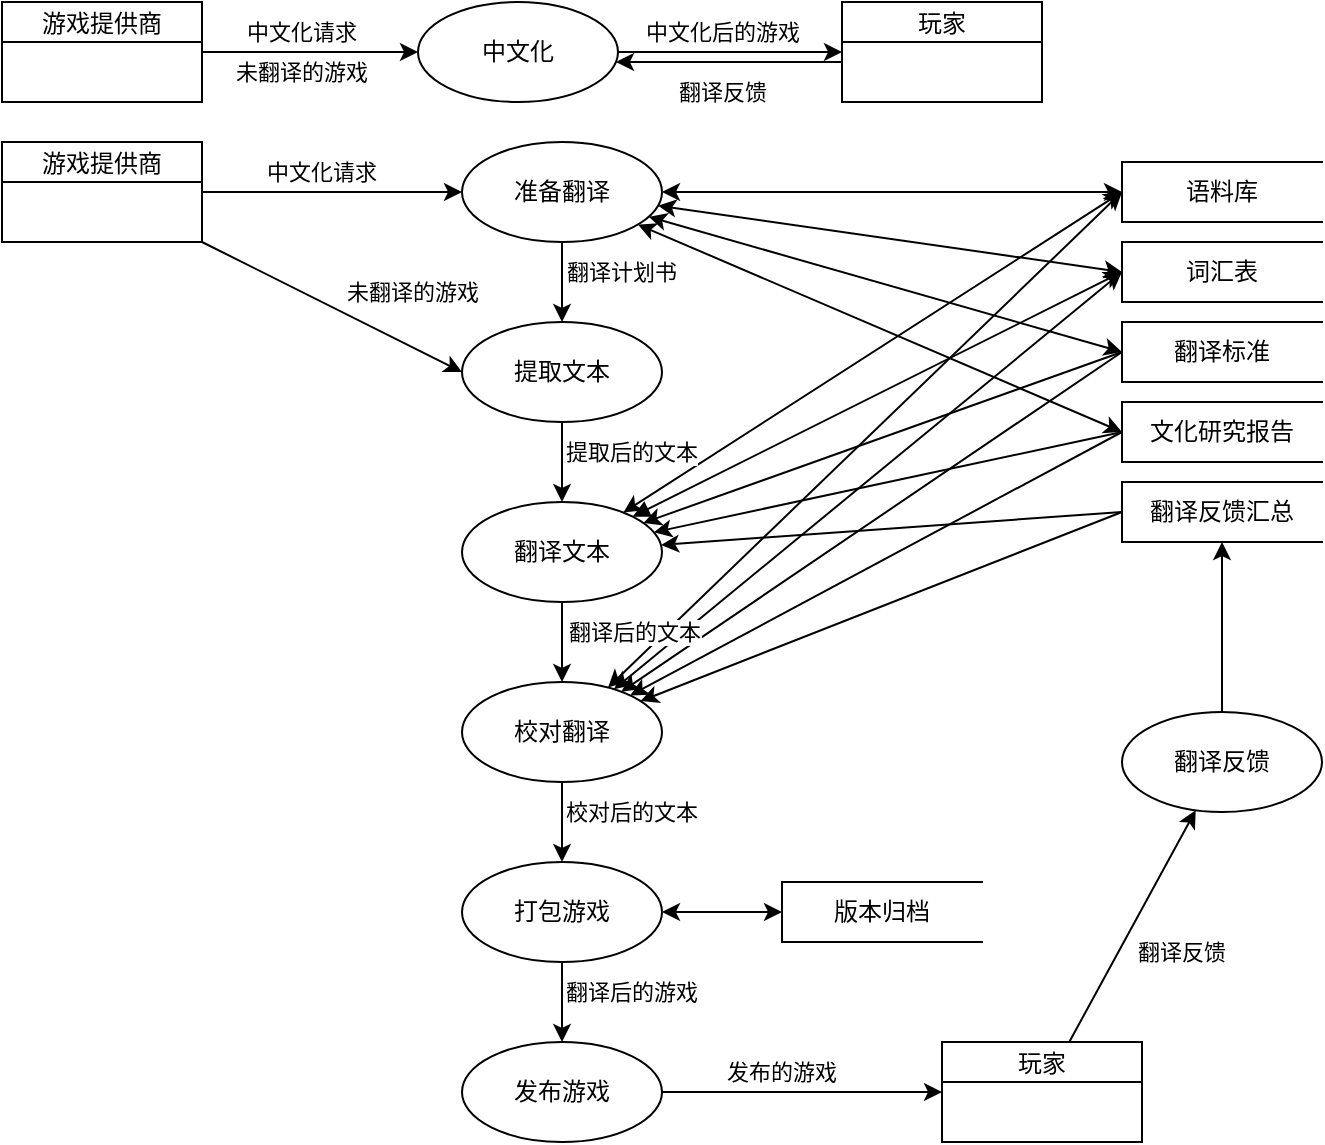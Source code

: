 <mxfile version="24.1.0" type="github">
  <diagram name="第 1 页" id="jV1YTC150RhrFMLJDcWB">
    <mxGraphModel dx="1302" dy="736" grid="1" gridSize="10" guides="1" tooltips="1" connect="1" arrows="1" fold="1" page="1" pageScale="1" pageWidth="827" pageHeight="1169" math="0" shadow="0">
      <root>
        <mxCell id="0" />
        <mxCell id="1" parent="0" />
        <mxCell id="mOX0DmgIX76nbk4pJakD-7" style="edgeStyle=orthogonalEdgeStyle;rounded=0;orthogonalLoop=1;jettySize=auto;html=1;entryX=0;entryY=0.5;entryDx=0;entryDy=0;" edge="1" parent="1" source="mOX0DmgIX76nbk4pJakD-2" target="mOX0DmgIX76nbk4pJakD-3">
          <mxGeometry relative="1" as="geometry" />
        </mxCell>
        <mxCell id="mOX0DmgIX76nbk4pJakD-2" value="游戏提供商" style="swimlane;fontStyle=0;childLayout=stackLayout;horizontal=1;startSize=20;fillColor=#ffffff;horizontalStack=0;resizeParent=1;resizeParentMax=0;resizeLast=0;collapsible=0;marginBottom=0;swimlaneFillColor=#ffffff;" vertex="1" parent="1">
          <mxGeometry x="20" y="20" width="100" height="50" as="geometry" />
        </mxCell>
        <mxCell id="mOX0DmgIX76nbk4pJakD-8" style="edgeStyle=orthogonalEdgeStyle;rounded=0;orthogonalLoop=1;jettySize=auto;html=1;entryX=0;entryY=0.5;entryDx=0;entryDy=0;" edge="1" parent="1" source="mOX0DmgIX76nbk4pJakD-3" target="mOX0DmgIX76nbk4pJakD-6">
          <mxGeometry relative="1" as="geometry" />
        </mxCell>
        <mxCell id="mOX0DmgIX76nbk4pJakD-3" value="中文化" style="shape=ellipse;html=1;dashed=0;whiteSpace=wrap;perimeter=ellipsePerimeter;" vertex="1" parent="1">
          <mxGeometry x="228" y="20" width="100" height="50" as="geometry" />
        </mxCell>
        <mxCell id="mOX0DmgIX76nbk4pJakD-20" style="edgeStyle=orthogonalEdgeStyle;rounded=0;orthogonalLoop=1;jettySize=auto;html=1;exitX=0;exitY=0.5;exitDx=0;exitDy=0;" edge="1" parent="1" source="mOX0DmgIX76nbk4pJakD-6" target="mOX0DmgIX76nbk4pJakD-3">
          <mxGeometry relative="1" as="geometry">
            <Array as="points">
              <mxPoint x="440" y="50" />
            </Array>
          </mxGeometry>
        </mxCell>
        <mxCell id="mOX0DmgIX76nbk4pJakD-6" value="玩家" style="swimlane;fontStyle=0;childLayout=stackLayout;horizontal=1;startSize=20;fillColor=#ffffff;horizontalStack=0;resizeParent=1;resizeParentMax=0;resizeLast=0;collapsible=0;marginBottom=0;swimlaneFillColor=#ffffff;" vertex="1" parent="1">
          <mxGeometry x="440" y="20" width="100" height="50" as="geometry" />
        </mxCell>
        <mxCell id="mOX0DmgIX76nbk4pJakD-9" value="中文化请求" style="text;html=1;align=center;verticalAlign=middle;whiteSpace=wrap;rounded=0;fontFamily=Helvetica;fontSize=11;fontColor=default;labelBackgroundColor=default;" vertex="1" parent="1">
          <mxGeometry x="140.0" y="20" width="60" height="30" as="geometry" />
        </mxCell>
        <mxCell id="mOX0DmgIX76nbk4pJakD-10" value="未翻译的游戏" style="text;html=1;align=center;verticalAlign=middle;whiteSpace=wrap;rounded=0;fontFamily=Helvetica;fontSize=11;fontColor=default;labelBackgroundColor=default;" vertex="1" parent="1">
          <mxGeometry x="135" y="40" width="70" height="30" as="geometry" />
        </mxCell>
        <mxCell id="mOX0DmgIX76nbk4pJakD-11" value="中文化后的游戏" style="text;html=1;align=center;verticalAlign=middle;resizable=0;points=[];autosize=1;strokeColor=none;fillColor=none;fontFamily=Helvetica;fontSize=11;fontColor=default;labelBackgroundColor=default;" vertex="1" parent="1">
          <mxGeometry x="330" y="20" width="100" height="30" as="geometry" />
        </mxCell>
        <mxCell id="mOX0DmgIX76nbk4pJakD-21" value="翻译反馈" style="text;html=1;align=center;verticalAlign=middle;resizable=0;points=[];autosize=1;strokeColor=none;fillColor=none;fontFamily=Helvetica;fontSize=11;fontColor=default;labelBackgroundColor=default;" vertex="1" parent="1">
          <mxGeometry x="345" y="50" width="70" height="30" as="geometry" />
        </mxCell>
        <mxCell id="mOX0DmgIX76nbk4pJakD-40" style="edgeStyle=orthogonalEdgeStyle;rounded=0;orthogonalLoop=1;jettySize=auto;html=1;" edge="1" parent="1" source="mOX0DmgIX76nbk4pJakD-32" target="mOX0DmgIX76nbk4pJakD-33">
          <mxGeometry relative="1" as="geometry" />
        </mxCell>
        <mxCell id="mOX0DmgIX76nbk4pJakD-32" value="提取文本" style="shape=ellipse;html=1;dashed=0;whiteSpace=wrap;perimeter=ellipsePerimeter;" vertex="1" parent="1">
          <mxGeometry x="250" y="180" width="100" height="50" as="geometry" />
        </mxCell>
        <mxCell id="mOX0DmgIX76nbk4pJakD-44" style="edgeStyle=orthogonalEdgeStyle;rounded=0;orthogonalLoop=1;jettySize=auto;html=1;" edge="1" parent="1" source="mOX0DmgIX76nbk4pJakD-33" target="mOX0DmgIX76nbk4pJakD-34">
          <mxGeometry relative="1" as="geometry" />
        </mxCell>
        <mxCell id="mOX0DmgIX76nbk4pJakD-71" style="rounded=0;orthogonalLoop=1;jettySize=auto;html=1;entryX=0;entryY=0.5;entryDx=0;entryDy=0;startArrow=classic;startFill=1;" edge="1" parent="1" source="mOX0DmgIX76nbk4pJakD-33" target="mOX0DmgIX76nbk4pJakD-69">
          <mxGeometry relative="1" as="geometry" />
        </mxCell>
        <mxCell id="mOX0DmgIX76nbk4pJakD-72" style="rounded=0;orthogonalLoop=1;jettySize=auto;html=1;entryX=0;entryY=0.5;entryDx=0;entryDy=0;startArrow=block;startFill=1;" edge="1" parent="1" source="mOX0DmgIX76nbk4pJakD-33" target="mOX0DmgIX76nbk4pJakD-47">
          <mxGeometry relative="1" as="geometry" />
        </mxCell>
        <mxCell id="mOX0DmgIX76nbk4pJakD-73" style="rounded=0;orthogonalLoop=1;jettySize=auto;html=1;entryX=0;entryY=0.5;entryDx=0;entryDy=0;endArrow=none;endFill=0;startArrow=classic;startFill=1;" edge="1" parent="1" source="mOX0DmgIX76nbk4pJakD-33" target="mOX0DmgIX76nbk4pJakD-61">
          <mxGeometry relative="1" as="geometry" />
        </mxCell>
        <mxCell id="mOX0DmgIX76nbk4pJakD-74" style="rounded=0;orthogonalLoop=1;jettySize=auto;html=1;entryX=0;entryY=0.5;entryDx=0;entryDy=0;endArrow=none;endFill=0;startArrow=classic;startFill=1;" edge="1" parent="1" source="mOX0DmgIX76nbk4pJakD-33" target="mOX0DmgIX76nbk4pJakD-62">
          <mxGeometry relative="1" as="geometry" />
        </mxCell>
        <mxCell id="mOX0DmgIX76nbk4pJakD-75" style="rounded=0;orthogonalLoop=1;jettySize=auto;html=1;entryX=0;entryY=0.5;entryDx=0;entryDy=0;startArrow=classic;startFill=1;endArrow=none;endFill=0;" edge="1" parent="1" source="mOX0DmgIX76nbk4pJakD-33" target="mOX0DmgIX76nbk4pJakD-66">
          <mxGeometry relative="1" as="geometry" />
        </mxCell>
        <mxCell id="mOX0DmgIX76nbk4pJakD-33" value="翻译文本" style="shape=ellipse;html=1;dashed=0;whiteSpace=wrap;perimeter=ellipsePerimeter;" vertex="1" parent="1">
          <mxGeometry x="250" y="270" width="100" height="50" as="geometry" />
        </mxCell>
        <mxCell id="mOX0DmgIX76nbk4pJakD-42" style="edgeStyle=orthogonalEdgeStyle;rounded=0;orthogonalLoop=1;jettySize=auto;html=1;exitX=0.5;exitY=1;exitDx=0;exitDy=0;" edge="1" parent="1" source="mOX0DmgIX76nbk4pJakD-34" target="mOX0DmgIX76nbk4pJakD-35">
          <mxGeometry relative="1" as="geometry" />
        </mxCell>
        <mxCell id="mOX0DmgIX76nbk4pJakD-79" style="rounded=0;orthogonalLoop=1;jettySize=auto;html=1;entryX=0;entryY=0.5;entryDx=0;entryDy=0;startArrow=classic;startFill=1;" edge="1" parent="1" source="mOX0DmgIX76nbk4pJakD-34" target="mOX0DmgIX76nbk4pJakD-69">
          <mxGeometry relative="1" as="geometry" />
        </mxCell>
        <mxCell id="mOX0DmgIX76nbk4pJakD-80" style="rounded=0;orthogonalLoop=1;jettySize=auto;html=1;entryX=0;entryY=0.5;entryDx=0;entryDy=0;startArrow=classic;startFill=1;" edge="1" parent="1" source="mOX0DmgIX76nbk4pJakD-34" target="mOX0DmgIX76nbk4pJakD-47">
          <mxGeometry relative="1" as="geometry" />
        </mxCell>
        <mxCell id="mOX0DmgIX76nbk4pJakD-81" style="rounded=0;orthogonalLoop=1;jettySize=auto;html=1;entryX=0;entryY=0.5;entryDx=0;entryDy=0;endArrow=none;endFill=0;startArrow=classic;startFill=1;" edge="1" parent="1" source="mOX0DmgIX76nbk4pJakD-34" target="mOX0DmgIX76nbk4pJakD-61">
          <mxGeometry relative="1" as="geometry" />
        </mxCell>
        <mxCell id="mOX0DmgIX76nbk4pJakD-82" style="rounded=0;orthogonalLoop=1;jettySize=auto;html=1;entryX=0;entryY=0.5;entryDx=0;entryDy=0;endArrow=none;endFill=0;startArrow=classic;startFill=1;" edge="1" parent="1" source="mOX0DmgIX76nbk4pJakD-34" target="mOX0DmgIX76nbk4pJakD-62">
          <mxGeometry relative="1" as="geometry" />
        </mxCell>
        <mxCell id="mOX0DmgIX76nbk4pJakD-83" style="rounded=0;orthogonalLoop=1;jettySize=auto;html=1;entryX=0;entryY=0.5;entryDx=0;entryDy=0;endArrow=none;endFill=0;startArrow=classic;startFill=1;" edge="1" parent="1" source="mOX0DmgIX76nbk4pJakD-34" target="mOX0DmgIX76nbk4pJakD-66">
          <mxGeometry relative="1" as="geometry" />
        </mxCell>
        <mxCell id="mOX0DmgIX76nbk4pJakD-34" value="校对翻译" style="shape=ellipse;html=1;dashed=0;whiteSpace=wrap;perimeter=ellipsePerimeter;" vertex="1" parent="1">
          <mxGeometry x="250" y="360" width="100" height="50" as="geometry" />
        </mxCell>
        <mxCell id="mOX0DmgIX76nbk4pJakD-45" style="edgeStyle=orthogonalEdgeStyle;rounded=0;orthogonalLoop=1;jettySize=auto;html=1;entryX=0.5;entryY=0;entryDx=0;entryDy=0;" edge="1" parent="1" source="mOX0DmgIX76nbk4pJakD-35" target="mOX0DmgIX76nbk4pJakD-36">
          <mxGeometry relative="1" as="geometry" />
        </mxCell>
        <mxCell id="mOX0DmgIX76nbk4pJakD-85" style="edgeStyle=orthogonalEdgeStyle;rounded=0;orthogonalLoop=1;jettySize=auto;html=1;entryX=0;entryY=0.5;entryDx=0;entryDy=0;startArrow=classic;startFill=1;" edge="1" parent="1" source="mOX0DmgIX76nbk4pJakD-35" target="mOX0DmgIX76nbk4pJakD-84">
          <mxGeometry relative="1" as="geometry" />
        </mxCell>
        <mxCell id="mOX0DmgIX76nbk4pJakD-35" value="打包游戏" style="shape=ellipse;html=1;dashed=0;whiteSpace=wrap;perimeter=ellipsePerimeter;" vertex="1" parent="1">
          <mxGeometry x="250" y="450" width="100" height="50" as="geometry" />
        </mxCell>
        <mxCell id="mOX0DmgIX76nbk4pJakD-56" style="edgeStyle=orthogonalEdgeStyle;rounded=0;orthogonalLoop=1;jettySize=auto;html=1;entryX=0;entryY=0.5;entryDx=0;entryDy=0;" edge="1" parent="1" source="mOX0DmgIX76nbk4pJakD-36" target="mOX0DmgIX76nbk4pJakD-38">
          <mxGeometry relative="1" as="geometry" />
        </mxCell>
        <mxCell id="mOX0DmgIX76nbk4pJakD-36" value="发布游戏" style="shape=ellipse;html=1;dashed=0;whiteSpace=wrap;perimeter=ellipsePerimeter;" vertex="1" parent="1">
          <mxGeometry x="250" y="540" width="100" height="50" as="geometry" />
        </mxCell>
        <mxCell id="mOX0DmgIX76nbk4pJakD-39" style="rounded=0;orthogonalLoop=1;jettySize=auto;html=1;entryX=0;entryY=0.5;entryDx=0;entryDy=0;" edge="1" parent="1" source="mOX0DmgIX76nbk4pJakD-37" target="mOX0DmgIX76nbk4pJakD-48">
          <mxGeometry relative="1" as="geometry" />
        </mxCell>
        <mxCell id="mOX0DmgIX76nbk4pJakD-51" style="rounded=0;orthogonalLoop=1;jettySize=auto;html=1;entryX=0;entryY=0.5;entryDx=0;entryDy=0;" edge="1" parent="1" source="mOX0DmgIX76nbk4pJakD-37" target="mOX0DmgIX76nbk4pJakD-32">
          <mxGeometry relative="1" as="geometry" />
        </mxCell>
        <mxCell id="mOX0DmgIX76nbk4pJakD-37" value="游戏提供商" style="swimlane;fontStyle=0;childLayout=stackLayout;horizontal=1;startSize=20;fillColor=#ffffff;horizontalStack=0;resizeParent=1;resizeParentMax=0;resizeLast=0;collapsible=0;marginBottom=0;swimlaneFillColor=#ffffff;" vertex="1" parent="1">
          <mxGeometry x="20" y="90" width="100" height="50" as="geometry" />
        </mxCell>
        <mxCell id="mOX0DmgIX76nbk4pJakD-76" style="rounded=0;orthogonalLoop=1;jettySize=auto;html=1;" edge="1" parent="1" source="mOX0DmgIX76nbk4pJakD-38" target="mOX0DmgIX76nbk4pJakD-60">
          <mxGeometry relative="1" as="geometry" />
        </mxCell>
        <mxCell id="mOX0DmgIX76nbk4pJakD-38" value="玩家" style="swimlane;fontStyle=0;childLayout=stackLayout;horizontal=1;startSize=20;fillColor=#ffffff;horizontalStack=0;resizeParent=1;resizeParentMax=0;resizeLast=0;collapsible=0;marginBottom=0;swimlaneFillColor=#ffffff;" vertex="1" parent="1">
          <mxGeometry x="490" y="540" width="100" height="50" as="geometry" />
        </mxCell>
        <mxCell id="mOX0DmgIX76nbk4pJakD-47" value="词汇表" style="html=1;dashed=0;whiteSpace=wrap;shape=partialRectangle;right=0;" vertex="1" parent="1">
          <mxGeometry x="580" y="140" width="100" height="30" as="geometry" />
        </mxCell>
        <mxCell id="mOX0DmgIX76nbk4pJakD-49" style="edgeStyle=orthogonalEdgeStyle;rounded=0;orthogonalLoop=1;jettySize=auto;html=1;exitX=0.5;exitY=1;exitDx=0;exitDy=0;" edge="1" parent="1" source="mOX0DmgIX76nbk4pJakD-48" target="mOX0DmgIX76nbk4pJakD-32">
          <mxGeometry relative="1" as="geometry" />
        </mxCell>
        <mxCell id="mOX0DmgIX76nbk4pJakD-57" style="rounded=0;orthogonalLoop=1;jettySize=auto;html=1;entryX=0;entryY=0.5;entryDx=0;entryDy=0;startArrow=classic;startFill=1;" edge="1" parent="1" source="mOX0DmgIX76nbk4pJakD-48" target="mOX0DmgIX76nbk4pJakD-47">
          <mxGeometry relative="1" as="geometry" />
        </mxCell>
        <mxCell id="mOX0DmgIX76nbk4pJakD-64" style="rounded=0;orthogonalLoop=1;jettySize=auto;html=1;entryX=0;entryY=0.5;entryDx=0;entryDy=0;startArrow=classic;startFill=1;" edge="1" parent="1" source="mOX0DmgIX76nbk4pJakD-48" target="mOX0DmgIX76nbk4pJakD-61">
          <mxGeometry relative="1" as="geometry" />
        </mxCell>
        <mxCell id="mOX0DmgIX76nbk4pJakD-65" style="rounded=0;orthogonalLoop=1;jettySize=auto;html=1;entryX=0;entryY=0.5;entryDx=0;entryDy=0;startArrow=classic;startFill=1;" edge="1" parent="1" source="mOX0DmgIX76nbk4pJakD-48" target="mOX0DmgIX76nbk4pJakD-62">
          <mxGeometry relative="1" as="geometry" />
        </mxCell>
        <mxCell id="mOX0DmgIX76nbk4pJakD-48" value="准备翻译" style="shape=ellipse;html=1;dashed=0;whiteSpace=wrap;perimeter=ellipsePerimeter;" vertex="1" parent="1">
          <mxGeometry x="250" y="90" width="100" height="50" as="geometry" />
        </mxCell>
        <mxCell id="mOX0DmgIX76nbk4pJakD-50" value="翻译计划书" style="text;html=1;align=center;verticalAlign=middle;whiteSpace=wrap;rounded=0;fontFamily=Helvetica;fontSize=11;fontColor=default;labelBackgroundColor=default;" vertex="1" parent="1">
          <mxGeometry x="300.0" y="140" width="60" height="30" as="geometry" />
        </mxCell>
        <mxCell id="mOX0DmgIX76nbk4pJakD-52" value="提取后的文本" style="text;html=1;align=center;verticalAlign=middle;whiteSpace=wrap;rounded=0;fontFamily=Helvetica;fontSize=11;fontColor=default;labelBackgroundColor=default;" vertex="1" parent="1">
          <mxGeometry x="300" y="230" width="70" height="30" as="geometry" />
        </mxCell>
        <mxCell id="mOX0DmgIX76nbk4pJakD-53" value="翻译后的文本" style="text;html=1;align=center;verticalAlign=middle;whiteSpace=wrap;rounded=0;fontFamily=Helvetica;fontSize=11;fontColor=default;labelBackgroundColor=default;" vertex="1" parent="1">
          <mxGeometry x="299" y="320" width="75" height="30" as="geometry" />
        </mxCell>
        <mxCell id="mOX0DmgIX76nbk4pJakD-54" value="校对后的文本" style="text;html=1;align=center;verticalAlign=middle;whiteSpace=wrap;rounded=0;fontFamily=Helvetica;fontSize=11;fontColor=default;labelBackgroundColor=default;" vertex="1" parent="1">
          <mxGeometry x="300" y="410" width="70" height="30" as="geometry" />
        </mxCell>
        <mxCell id="mOX0DmgIX76nbk4pJakD-55" value="翻译后的游戏" style="text;html=1;align=center;verticalAlign=middle;whiteSpace=wrap;rounded=0;fontFamily=Helvetica;fontSize=11;fontColor=default;labelBackgroundColor=default;" vertex="1" parent="1">
          <mxGeometry x="300" y="500" width="70" height="30" as="geometry" />
        </mxCell>
        <mxCell id="mOX0DmgIX76nbk4pJakD-77" style="rounded=0;orthogonalLoop=1;jettySize=auto;html=1;entryX=0.5;entryY=1;entryDx=0;entryDy=0;" edge="1" parent="1" source="mOX0DmgIX76nbk4pJakD-60" target="mOX0DmgIX76nbk4pJakD-66">
          <mxGeometry relative="1" as="geometry" />
        </mxCell>
        <mxCell id="mOX0DmgIX76nbk4pJakD-60" value="翻译反馈" style="shape=ellipse;html=1;dashed=0;whiteSpace=wrap;perimeter=ellipsePerimeter;" vertex="1" parent="1">
          <mxGeometry x="580" y="375" width="100" height="50" as="geometry" />
        </mxCell>
        <mxCell id="mOX0DmgIX76nbk4pJakD-61" value="翻译标准" style="html=1;dashed=0;whiteSpace=wrap;shape=partialRectangle;right=0;" vertex="1" parent="1">
          <mxGeometry x="580" y="180" width="100" height="30" as="geometry" />
        </mxCell>
        <mxCell id="mOX0DmgIX76nbk4pJakD-62" value="文化研究报告" style="html=1;dashed=0;whiteSpace=wrap;shape=partialRectangle;right=0;" vertex="1" parent="1">
          <mxGeometry x="580" y="220" width="100" height="30" as="geometry" />
        </mxCell>
        <mxCell id="mOX0DmgIX76nbk4pJakD-63" value="发布的游戏" style="text;html=1;align=center;verticalAlign=middle;whiteSpace=wrap;rounded=0;fontFamily=Helvetica;fontSize=11;fontColor=default;labelBackgroundColor=default;" vertex="1" parent="1">
          <mxGeometry x="380.0" y="540" width="60" height="30" as="geometry" />
        </mxCell>
        <mxCell id="mOX0DmgIX76nbk4pJakD-66" value="翻译反馈汇总" style="html=1;dashed=0;whiteSpace=wrap;shape=partialRectangle;right=0;" vertex="1" parent="1">
          <mxGeometry x="580" y="260" width="100" height="30" as="geometry" />
        </mxCell>
        <mxCell id="mOX0DmgIX76nbk4pJakD-70" style="edgeStyle=orthogonalEdgeStyle;rounded=0;orthogonalLoop=1;jettySize=auto;html=1;entryX=1;entryY=0.5;entryDx=0;entryDy=0;startArrow=classic;startFill=1;" edge="1" parent="1" source="mOX0DmgIX76nbk4pJakD-69" target="mOX0DmgIX76nbk4pJakD-48">
          <mxGeometry relative="1" as="geometry" />
        </mxCell>
        <mxCell id="mOX0DmgIX76nbk4pJakD-69" value="语料库" style="html=1;dashed=0;whiteSpace=wrap;shape=partialRectangle;right=0;" vertex="1" parent="1">
          <mxGeometry x="580" y="100" width="100" height="30" as="geometry" />
        </mxCell>
        <mxCell id="mOX0DmgIX76nbk4pJakD-84" value="版本归档" style="html=1;dashed=0;whiteSpace=wrap;shape=partialRectangle;right=0;" vertex="1" parent="1">
          <mxGeometry x="410" y="460" width="100" height="30" as="geometry" />
        </mxCell>
        <mxCell id="mOX0DmgIX76nbk4pJakD-87" value="中文化请求" style="text;html=1;align=center;verticalAlign=middle;whiteSpace=wrap;rounded=0;fontFamily=Helvetica;fontSize=11;fontColor=default;labelBackgroundColor=default;" vertex="1" parent="1">
          <mxGeometry x="150.0" y="90" width="60" height="30" as="geometry" />
        </mxCell>
        <mxCell id="mOX0DmgIX76nbk4pJakD-88" value="未翻译的游戏" style="text;html=1;align=center;verticalAlign=middle;whiteSpace=wrap;rounded=0;fontFamily=Helvetica;fontSize=11;fontColor=default;labelBackgroundColor=default;" vertex="1" parent="1">
          <mxGeometry x="188" y="150" width="75" height="30" as="geometry" />
        </mxCell>
        <mxCell id="mOX0DmgIX76nbk4pJakD-89" value="翻译反馈" style="text;html=1;align=center;verticalAlign=middle;whiteSpace=wrap;rounded=0;fontFamily=Helvetica;fontSize=11;fontColor=default;labelBackgroundColor=default;" vertex="1" parent="1">
          <mxGeometry x="580.0" y="480" width="60" height="30" as="geometry" />
        </mxCell>
      </root>
    </mxGraphModel>
  </diagram>
</mxfile>
